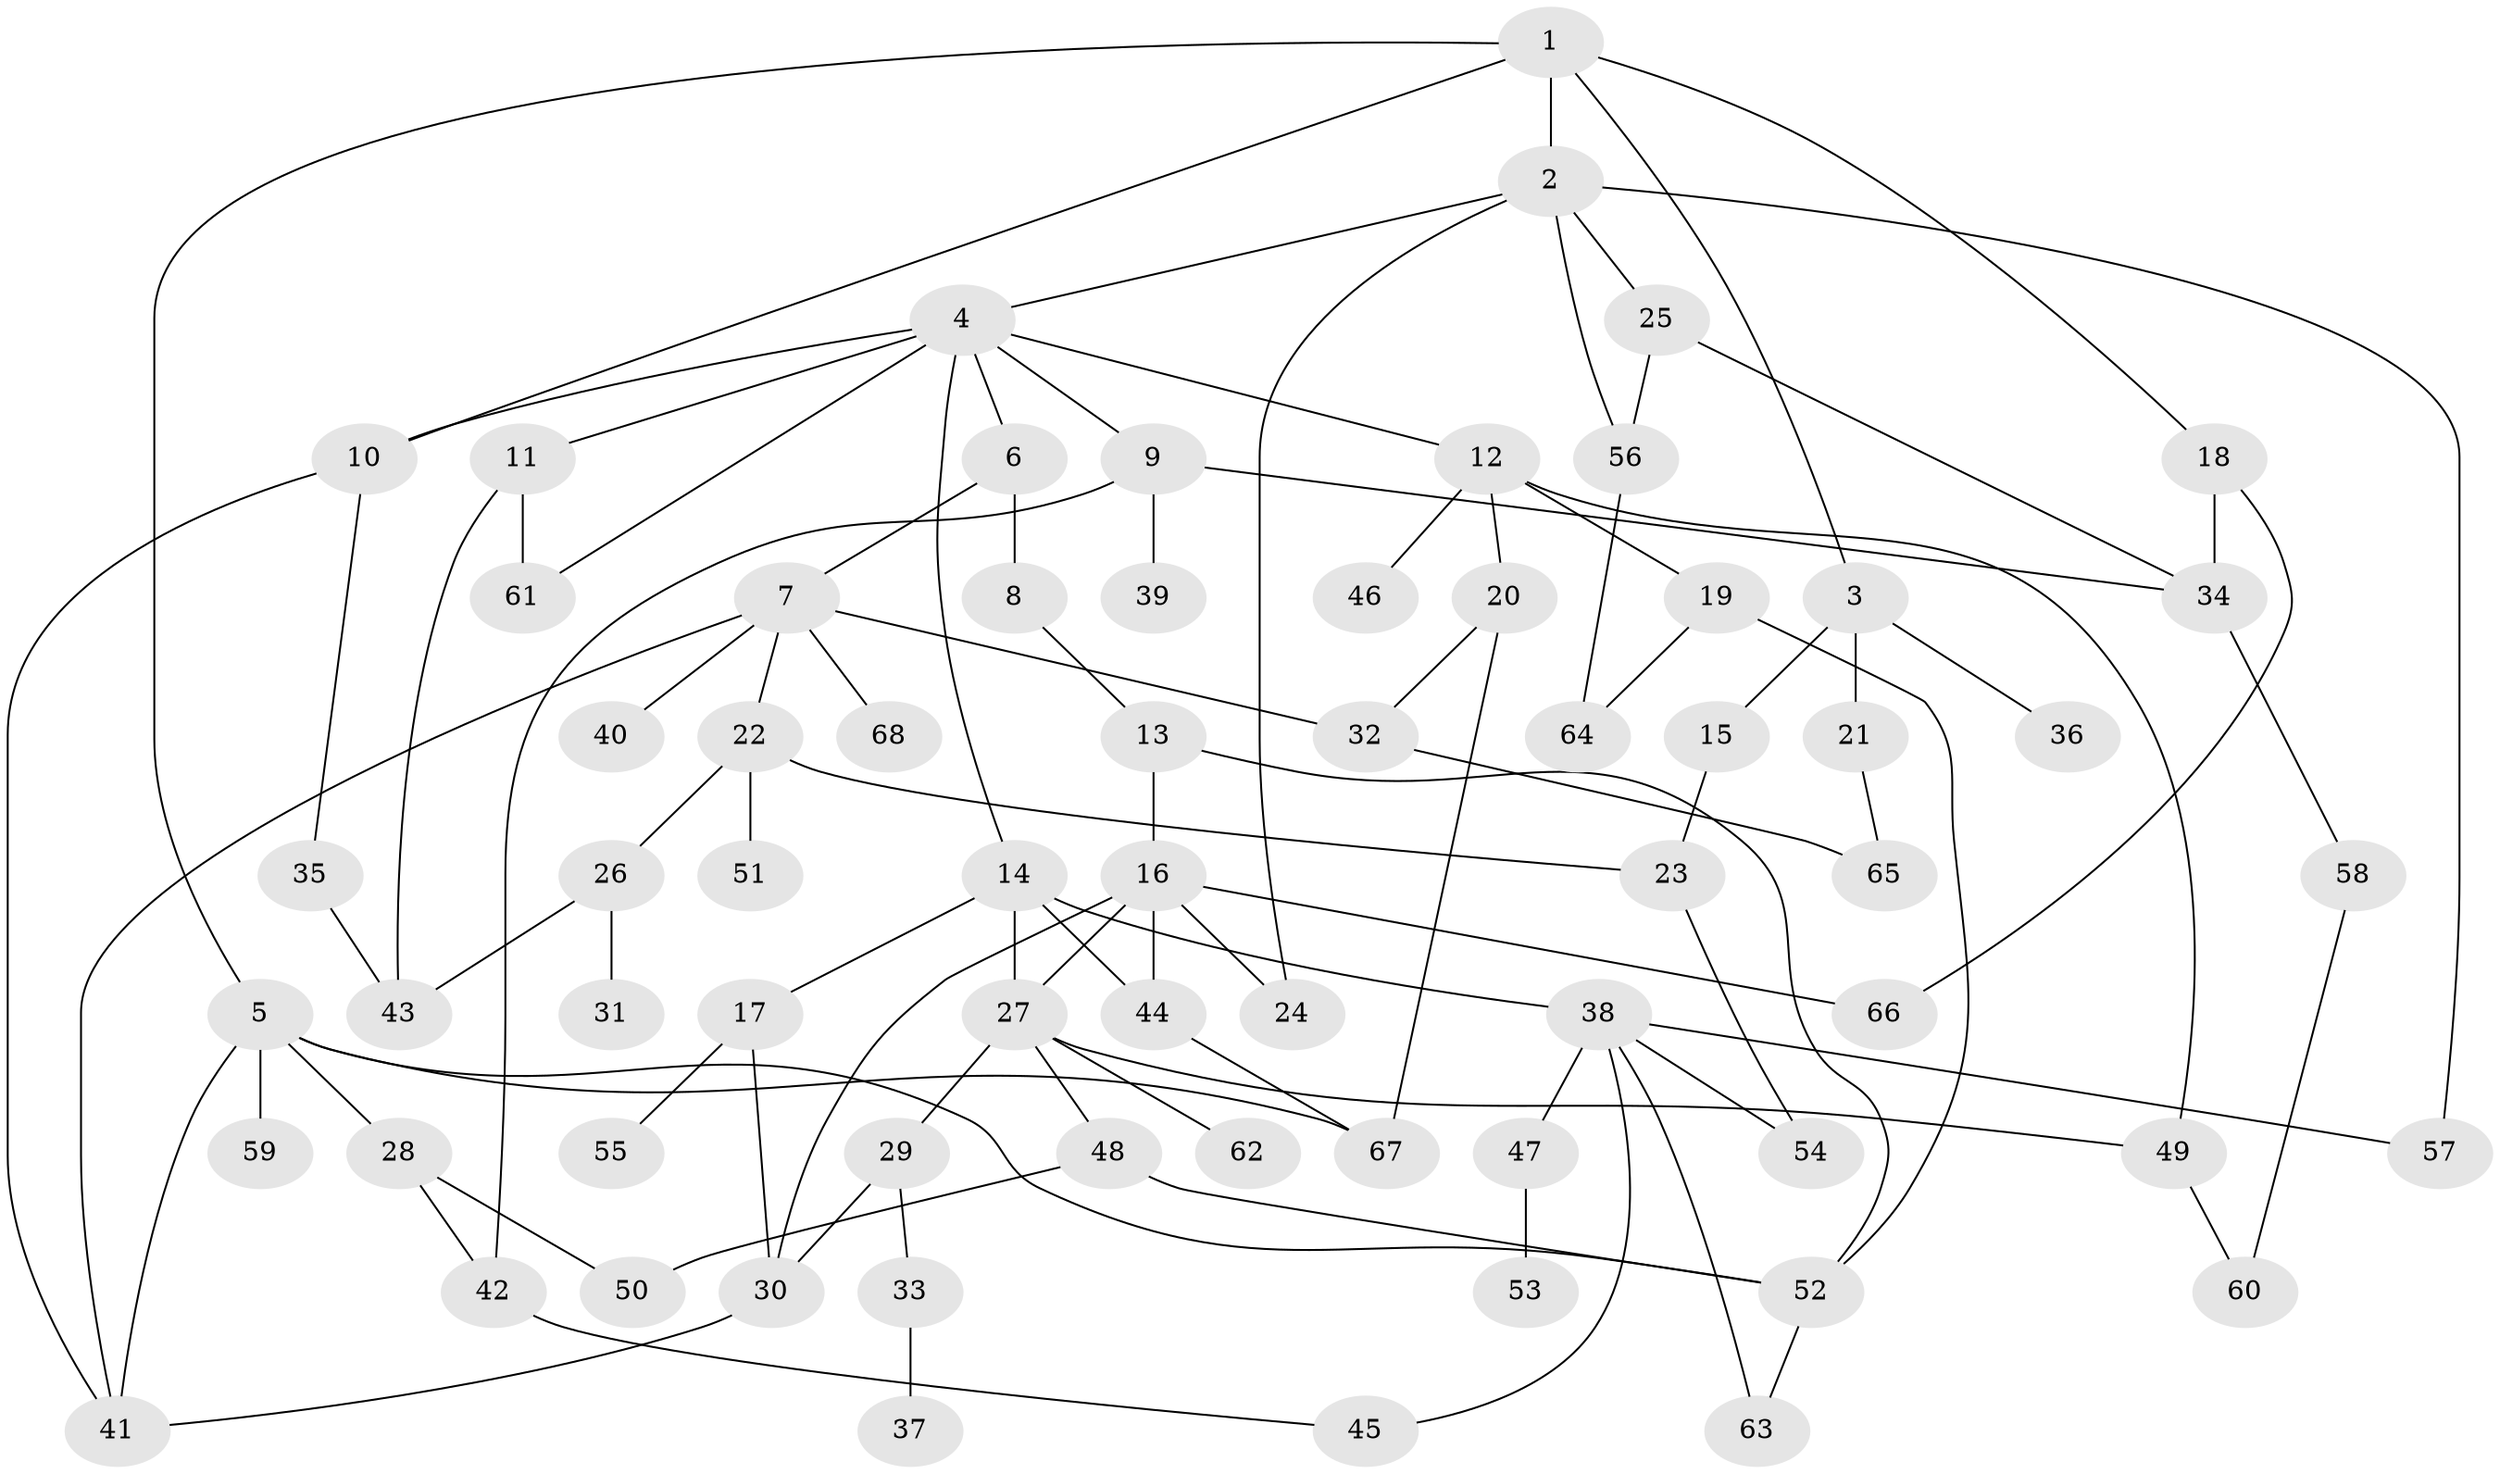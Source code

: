 // coarse degree distribution, {5: 0.08823529411764706, 2: 0.2647058823529412, 3: 0.08823529411764706, 4: 0.08823529411764706, 1: 0.3235294117647059, 6: 0.058823529411764705, 8: 0.058823529411764705, 9: 0.029411764705882353}
// Generated by graph-tools (version 1.1) at 2025/44/03/04/25 21:44:44]
// undirected, 68 vertices, 100 edges
graph export_dot {
graph [start="1"]
  node [color=gray90,style=filled];
  1;
  2;
  3;
  4;
  5;
  6;
  7;
  8;
  9;
  10;
  11;
  12;
  13;
  14;
  15;
  16;
  17;
  18;
  19;
  20;
  21;
  22;
  23;
  24;
  25;
  26;
  27;
  28;
  29;
  30;
  31;
  32;
  33;
  34;
  35;
  36;
  37;
  38;
  39;
  40;
  41;
  42;
  43;
  44;
  45;
  46;
  47;
  48;
  49;
  50;
  51;
  52;
  53;
  54;
  55;
  56;
  57;
  58;
  59;
  60;
  61;
  62;
  63;
  64;
  65;
  66;
  67;
  68;
  1 -- 2;
  1 -- 3;
  1 -- 5;
  1 -- 10;
  1 -- 18;
  2 -- 4;
  2 -- 25;
  2 -- 57;
  2 -- 56;
  2 -- 24;
  3 -- 15;
  3 -- 21;
  3 -- 36;
  4 -- 6;
  4 -- 9;
  4 -- 11;
  4 -- 12;
  4 -- 14;
  4 -- 61;
  4 -- 10;
  5 -- 28;
  5 -- 59;
  5 -- 52;
  5 -- 41;
  5 -- 67;
  6 -- 7;
  6 -- 8;
  7 -- 22;
  7 -- 40;
  7 -- 41;
  7 -- 68;
  7 -- 32;
  8 -- 13;
  9 -- 39;
  9 -- 42;
  9 -- 34;
  10 -- 35;
  10 -- 41;
  11 -- 61;
  11 -- 43;
  12 -- 19;
  12 -- 20;
  12 -- 46;
  12 -- 49;
  13 -- 16;
  13 -- 52;
  14 -- 17;
  14 -- 38;
  14 -- 27;
  14 -- 44;
  15 -- 23;
  16 -- 24;
  16 -- 27;
  16 -- 44;
  16 -- 30;
  16 -- 66;
  17 -- 30;
  17 -- 55;
  18 -- 34;
  18 -- 66;
  19 -- 52;
  19 -- 64;
  20 -- 32;
  20 -- 67;
  21 -- 65;
  22 -- 23;
  22 -- 26;
  22 -- 51;
  23 -- 54;
  25 -- 56;
  25 -- 34;
  26 -- 31;
  26 -- 43;
  27 -- 29;
  27 -- 48;
  27 -- 62;
  27 -- 49;
  28 -- 42;
  28 -- 50;
  29 -- 33;
  29 -- 30;
  30 -- 41;
  32 -- 65;
  33 -- 37;
  34 -- 58;
  35 -- 43;
  38 -- 45;
  38 -- 47;
  38 -- 57;
  38 -- 63;
  38 -- 54;
  42 -- 45;
  44 -- 67;
  47 -- 53;
  48 -- 50;
  48 -- 52;
  49 -- 60;
  52 -- 63;
  56 -- 64;
  58 -- 60;
}
